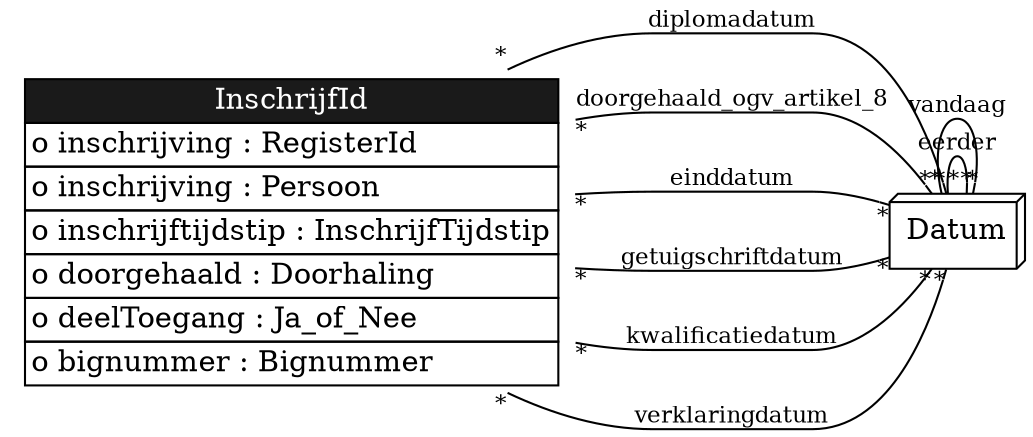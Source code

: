 digraph {
	graph [bgcolor=white,
		rankdir=LR
	];
	node [label="\N"];
	edge [fontsize=11,
		minlen=4
	];
	InschrijfId	[color=purple,
		label=<<TABLE BGCOLOR="white" COLOR="black" BORDER="0" CELLBORDER="1" CELLSPACING="0"><TR><TD BGCOLOR="gray10" COLOR="black"><FONT COLOR="white">InschrijfId</FONT></TD></TR><TR><TD ALIGN="LEFT" PORT="inschrijving">o inschrijving : RegisterId</TD></TR><TR><TD ALIGN="LEFT" PORT="inschrijving">o inschrijving : Persoon</TD></TR><TR><TD ALIGN="LEFT" PORT="inschrijftijdstip">o inschrijftijdstip : InschrijfTijdstip</TD></TR><TR><TD ALIGN="LEFT" PORT="doorgehaald">o doorgehaald : Doorhaling</TD></TR><TR><TD ALIGN="LEFT" PORT="deelToegang">o deelToegang : Ja_of_Nee</TD></TR><TR><TD ALIGN="LEFT" PORT="bignummer">o bignummer : Bignummer</TD></TR></TABLE>>,
		shape=plaintext];
	Datum	[label=Datum,
		shape=box3d];
	InschrijfId:diplomadatum -> Datum	[arrowhead=onone,
		headlabel="*",
		label=diplomadatum,
		labelfloat=true,
		taillabel="*"];
	InschrijfId:doorgehaald_ogv_artikel_8 -> Datum	[arrowhead=onone,
		headlabel="*",
		label=doorgehaald_ogv_artikel_8,
		labelfloat=true,
		taillabel="*"];
	InschrijfId:einddatum -> Datum	[arrowhead=onone,
		headlabel="*",
		label=einddatum,
		labelfloat=true,
		taillabel="*"];
	InschrijfId:getuigschriftdatum -> Datum	[arrowhead=onone,
		headlabel="*",
		label=getuigschriftdatum,
		labelfloat=true,
		taillabel="*"];
	InschrijfId:kwalificatiedatum -> Datum	[arrowhead=onone,
		headlabel="*",
		label=kwalificatiedatum,
		labelfloat=true,
		taillabel="*"];
	InschrijfId:verklaringdatum -> Datum	[arrowhead=onone,
		headlabel="*",
		label=verklaringdatum,
		labelfloat=true,
		taillabel="*"];
	Datum:eerder -> Datum	[arrowhead=onone,
		headlabel="*",
		label=eerder,
		labelfloat=true,
		taillabel="*"];
	Datum:vandaag -> Datum	[arrowhead=onone,
		headlabel="*",
		label=vandaag,
		labelfloat=true,
		taillabel="*"];
}
